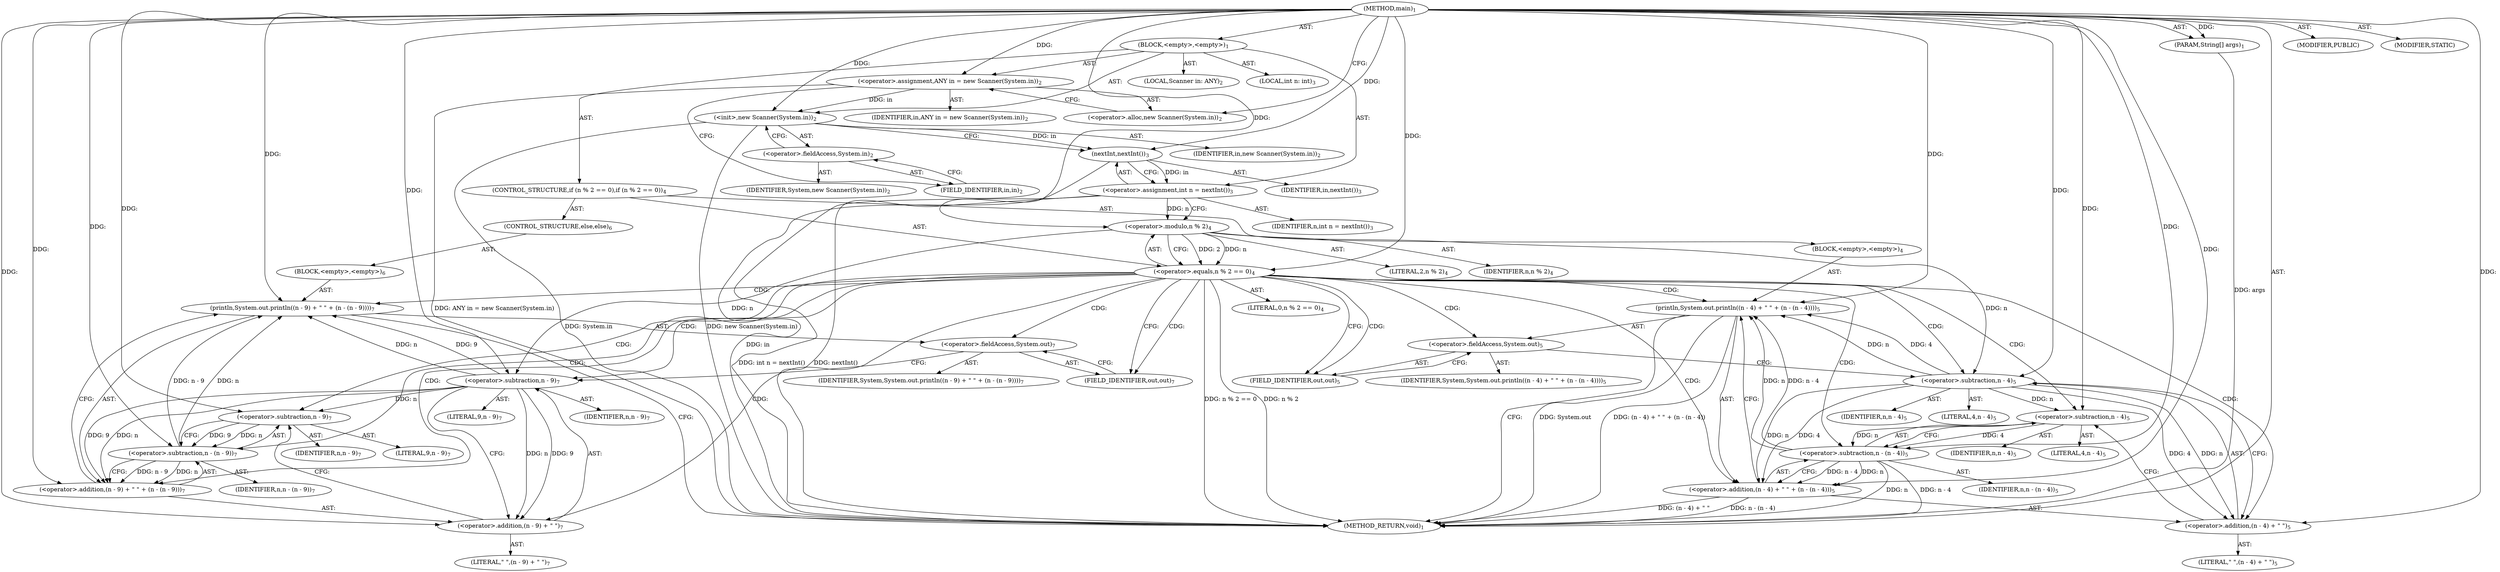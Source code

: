 digraph "main" {  
"19" [label = <(METHOD,main)<SUB>1</SUB>> ]
"20" [label = <(PARAM,String[] args)<SUB>1</SUB>> ]
"21" [label = <(BLOCK,&lt;empty&gt;,&lt;empty&gt;)<SUB>1</SUB>> ]
"4" [label = <(LOCAL,Scanner in: ANY)<SUB>2</SUB>> ]
"22" [label = <(&lt;operator&gt;.assignment,ANY in = new Scanner(System.in))<SUB>2</SUB>> ]
"23" [label = <(IDENTIFIER,in,ANY in = new Scanner(System.in))<SUB>2</SUB>> ]
"24" [label = <(&lt;operator&gt;.alloc,new Scanner(System.in))<SUB>2</SUB>> ]
"25" [label = <(&lt;init&gt;,new Scanner(System.in))<SUB>2</SUB>> ]
"3" [label = <(IDENTIFIER,in,new Scanner(System.in))<SUB>2</SUB>> ]
"26" [label = <(&lt;operator&gt;.fieldAccess,System.in)<SUB>2</SUB>> ]
"27" [label = <(IDENTIFIER,System,new Scanner(System.in))<SUB>2</SUB>> ]
"28" [label = <(FIELD_IDENTIFIER,in,in)<SUB>2</SUB>> ]
"29" [label = <(LOCAL,int n: int)<SUB>3</SUB>> ]
"30" [label = <(&lt;operator&gt;.assignment,int n = nextInt())<SUB>3</SUB>> ]
"31" [label = <(IDENTIFIER,n,int n = nextInt())<SUB>3</SUB>> ]
"32" [label = <(nextInt,nextInt())<SUB>3</SUB>> ]
"33" [label = <(IDENTIFIER,in,nextInt())<SUB>3</SUB>> ]
"34" [label = <(CONTROL_STRUCTURE,if (n % 2 == 0),if (n % 2 == 0))<SUB>4</SUB>> ]
"35" [label = <(&lt;operator&gt;.equals,n % 2 == 0)<SUB>4</SUB>> ]
"36" [label = <(&lt;operator&gt;.modulo,n % 2)<SUB>4</SUB>> ]
"37" [label = <(IDENTIFIER,n,n % 2)<SUB>4</SUB>> ]
"38" [label = <(LITERAL,2,n % 2)<SUB>4</SUB>> ]
"39" [label = <(LITERAL,0,n % 2 == 0)<SUB>4</SUB>> ]
"40" [label = <(BLOCK,&lt;empty&gt;,&lt;empty&gt;)<SUB>4</SUB>> ]
"41" [label = <(println,System.out.println((n - 4) + &quot; &quot; + (n - (n - 4))))<SUB>5</SUB>> ]
"42" [label = <(&lt;operator&gt;.fieldAccess,System.out)<SUB>5</SUB>> ]
"43" [label = <(IDENTIFIER,System,System.out.println((n - 4) + &quot; &quot; + (n - (n - 4))))<SUB>5</SUB>> ]
"44" [label = <(FIELD_IDENTIFIER,out,out)<SUB>5</SUB>> ]
"45" [label = <(&lt;operator&gt;.addition,(n - 4) + &quot; &quot; + (n - (n - 4)))<SUB>5</SUB>> ]
"46" [label = <(&lt;operator&gt;.addition,(n - 4) + &quot; &quot;)<SUB>5</SUB>> ]
"47" [label = <(&lt;operator&gt;.subtraction,n - 4)<SUB>5</SUB>> ]
"48" [label = <(IDENTIFIER,n,n - 4)<SUB>5</SUB>> ]
"49" [label = <(LITERAL,4,n - 4)<SUB>5</SUB>> ]
"50" [label = <(LITERAL,&quot; &quot;,(n - 4) + &quot; &quot;)<SUB>5</SUB>> ]
"51" [label = <(&lt;operator&gt;.subtraction,n - (n - 4))<SUB>5</SUB>> ]
"52" [label = <(IDENTIFIER,n,n - (n - 4))<SUB>5</SUB>> ]
"53" [label = <(&lt;operator&gt;.subtraction,n - 4)<SUB>5</SUB>> ]
"54" [label = <(IDENTIFIER,n,n - 4)<SUB>5</SUB>> ]
"55" [label = <(LITERAL,4,n - 4)<SUB>5</SUB>> ]
"56" [label = <(CONTROL_STRUCTURE,else,else)<SUB>6</SUB>> ]
"57" [label = <(BLOCK,&lt;empty&gt;,&lt;empty&gt;)<SUB>6</SUB>> ]
"58" [label = <(println,System.out.println((n - 9) + &quot; &quot; + (n - (n - 9))))<SUB>7</SUB>> ]
"59" [label = <(&lt;operator&gt;.fieldAccess,System.out)<SUB>7</SUB>> ]
"60" [label = <(IDENTIFIER,System,System.out.println((n - 9) + &quot; &quot; + (n - (n - 9))))<SUB>7</SUB>> ]
"61" [label = <(FIELD_IDENTIFIER,out,out)<SUB>7</SUB>> ]
"62" [label = <(&lt;operator&gt;.addition,(n - 9) + &quot; &quot; + (n - (n - 9)))<SUB>7</SUB>> ]
"63" [label = <(&lt;operator&gt;.addition,(n - 9) + &quot; &quot;)<SUB>7</SUB>> ]
"64" [label = <(&lt;operator&gt;.subtraction,n - 9)<SUB>7</SUB>> ]
"65" [label = <(IDENTIFIER,n,n - 9)<SUB>7</SUB>> ]
"66" [label = <(LITERAL,9,n - 9)<SUB>7</SUB>> ]
"67" [label = <(LITERAL,&quot; &quot;,(n - 9) + &quot; &quot;)<SUB>7</SUB>> ]
"68" [label = <(&lt;operator&gt;.subtraction,n - (n - 9))<SUB>7</SUB>> ]
"69" [label = <(IDENTIFIER,n,n - (n - 9))<SUB>7</SUB>> ]
"70" [label = <(&lt;operator&gt;.subtraction,n - 9)<SUB>7</SUB>> ]
"71" [label = <(IDENTIFIER,n,n - 9)<SUB>7</SUB>> ]
"72" [label = <(LITERAL,9,n - 9)<SUB>7</SUB>> ]
"73" [label = <(MODIFIER,PUBLIC)> ]
"74" [label = <(MODIFIER,STATIC)> ]
"75" [label = <(METHOD_RETURN,void)<SUB>1</SUB>> ]
  "19" -> "20"  [ label = "AST: "] 
  "19" -> "21"  [ label = "AST: "] 
  "19" -> "73"  [ label = "AST: "] 
  "19" -> "74"  [ label = "AST: "] 
  "19" -> "75"  [ label = "AST: "] 
  "21" -> "4"  [ label = "AST: "] 
  "21" -> "22"  [ label = "AST: "] 
  "21" -> "25"  [ label = "AST: "] 
  "21" -> "29"  [ label = "AST: "] 
  "21" -> "30"  [ label = "AST: "] 
  "21" -> "34"  [ label = "AST: "] 
  "22" -> "23"  [ label = "AST: "] 
  "22" -> "24"  [ label = "AST: "] 
  "25" -> "3"  [ label = "AST: "] 
  "25" -> "26"  [ label = "AST: "] 
  "26" -> "27"  [ label = "AST: "] 
  "26" -> "28"  [ label = "AST: "] 
  "30" -> "31"  [ label = "AST: "] 
  "30" -> "32"  [ label = "AST: "] 
  "32" -> "33"  [ label = "AST: "] 
  "34" -> "35"  [ label = "AST: "] 
  "34" -> "40"  [ label = "AST: "] 
  "34" -> "56"  [ label = "AST: "] 
  "35" -> "36"  [ label = "AST: "] 
  "35" -> "39"  [ label = "AST: "] 
  "36" -> "37"  [ label = "AST: "] 
  "36" -> "38"  [ label = "AST: "] 
  "40" -> "41"  [ label = "AST: "] 
  "41" -> "42"  [ label = "AST: "] 
  "41" -> "45"  [ label = "AST: "] 
  "42" -> "43"  [ label = "AST: "] 
  "42" -> "44"  [ label = "AST: "] 
  "45" -> "46"  [ label = "AST: "] 
  "45" -> "51"  [ label = "AST: "] 
  "46" -> "47"  [ label = "AST: "] 
  "46" -> "50"  [ label = "AST: "] 
  "47" -> "48"  [ label = "AST: "] 
  "47" -> "49"  [ label = "AST: "] 
  "51" -> "52"  [ label = "AST: "] 
  "51" -> "53"  [ label = "AST: "] 
  "53" -> "54"  [ label = "AST: "] 
  "53" -> "55"  [ label = "AST: "] 
  "56" -> "57"  [ label = "AST: "] 
  "57" -> "58"  [ label = "AST: "] 
  "58" -> "59"  [ label = "AST: "] 
  "58" -> "62"  [ label = "AST: "] 
  "59" -> "60"  [ label = "AST: "] 
  "59" -> "61"  [ label = "AST: "] 
  "62" -> "63"  [ label = "AST: "] 
  "62" -> "68"  [ label = "AST: "] 
  "63" -> "64"  [ label = "AST: "] 
  "63" -> "67"  [ label = "AST: "] 
  "64" -> "65"  [ label = "AST: "] 
  "64" -> "66"  [ label = "AST: "] 
  "68" -> "69"  [ label = "AST: "] 
  "68" -> "70"  [ label = "AST: "] 
  "70" -> "71"  [ label = "AST: "] 
  "70" -> "72"  [ label = "AST: "] 
  "22" -> "28"  [ label = "CFG: "] 
  "25" -> "32"  [ label = "CFG: "] 
  "30" -> "36"  [ label = "CFG: "] 
  "24" -> "22"  [ label = "CFG: "] 
  "26" -> "25"  [ label = "CFG: "] 
  "32" -> "30"  [ label = "CFG: "] 
  "35" -> "44"  [ label = "CFG: "] 
  "35" -> "61"  [ label = "CFG: "] 
  "28" -> "26"  [ label = "CFG: "] 
  "36" -> "35"  [ label = "CFG: "] 
  "41" -> "75"  [ label = "CFG: "] 
  "42" -> "47"  [ label = "CFG: "] 
  "45" -> "41"  [ label = "CFG: "] 
  "58" -> "75"  [ label = "CFG: "] 
  "44" -> "42"  [ label = "CFG: "] 
  "46" -> "53"  [ label = "CFG: "] 
  "51" -> "45"  [ label = "CFG: "] 
  "59" -> "64"  [ label = "CFG: "] 
  "62" -> "58"  [ label = "CFG: "] 
  "47" -> "46"  [ label = "CFG: "] 
  "53" -> "51"  [ label = "CFG: "] 
  "61" -> "59"  [ label = "CFG: "] 
  "63" -> "70"  [ label = "CFG: "] 
  "68" -> "62"  [ label = "CFG: "] 
  "64" -> "63"  [ label = "CFG: "] 
  "70" -> "68"  [ label = "CFG: "] 
  "19" -> "24"  [ label = "CFG: "] 
  "20" -> "75"  [ label = "DDG: args"] 
  "22" -> "75"  [ label = "DDG: ANY in = new Scanner(System.in)"] 
  "25" -> "75"  [ label = "DDG: System.in"] 
  "25" -> "75"  [ label = "DDG: new Scanner(System.in)"] 
  "32" -> "75"  [ label = "DDG: in"] 
  "30" -> "75"  [ label = "DDG: nextInt()"] 
  "30" -> "75"  [ label = "DDG: int n = nextInt()"] 
  "35" -> "75"  [ label = "DDG: n % 2"] 
  "35" -> "75"  [ label = "DDG: n % 2 == 0"] 
  "41" -> "75"  [ label = "DDG: System.out"] 
  "45" -> "75"  [ label = "DDG: (n - 4) + &quot; &quot;"] 
  "51" -> "75"  [ label = "DDG: n"] 
  "51" -> "75"  [ label = "DDG: n - 4"] 
  "45" -> "75"  [ label = "DDG: n - (n - 4)"] 
  "41" -> "75"  [ label = "DDG: (n - 4) + &quot; &quot; + (n - (n - 4))"] 
  "19" -> "20"  [ label = "DDG: "] 
  "19" -> "22"  [ label = "DDG: "] 
  "32" -> "30"  [ label = "DDG: in"] 
  "22" -> "25"  [ label = "DDG: in"] 
  "19" -> "25"  [ label = "DDG: "] 
  "25" -> "32"  [ label = "DDG: in"] 
  "19" -> "32"  [ label = "DDG: "] 
  "36" -> "35"  [ label = "DDG: n"] 
  "36" -> "35"  [ label = "DDG: 2"] 
  "19" -> "35"  [ label = "DDG: "] 
  "30" -> "36"  [ label = "DDG: n"] 
  "19" -> "36"  [ label = "DDG: "] 
  "47" -> "41"  [ label = "DDG: n"] 
  "47" -> "41"  [ label = "DDG: 4"] 
  "19" -> "41"  [ label = "DDG: "] 
  "51" -> "41"  [ label = "DDG: n"] 
  "51" -> "41"  [ label = "DDG: n - 4"] 
  "47" -> "45"  [ label = "DDG: n"] 
  "47" -> "45"  [ label = "DDG: 4"] 
  "19" -> "45"  [ label = "DDG: "] 
  "51" -> "45"  [ label = "DDG: n"] 
  "51" -> "45"  [ label = "DDG: n - 4"] 
  "64" -> "58"  [ label = "DDG: n"] 
  "64" -> "58"  [ label = "DDG: 9"] 
  "19" -> "58"  [ label = "DDG: "] 
  "68" -> "58"  [ label = "DDG: n"] 
  "68" -> "58"  [ label = "DDG: n - 9"] 
  "47" -> "46"  [ label = "DDG: n"] 
  "47" -> "46"  [ label = "DDG: 4"] 
  "19" -> "46"  [ label = "DDG: "] 
  "53" -> "51"  [ label = "DDG: n"] 
  "19" -> "51"  [ label = "DDG: "] 
  "53" -> "51"  [ label = "DDG: 4"] 
  "64" -> "62"  [ label = "DDG: n"] 
  "64" -> "62"  [ label = "DDG: 9"] 
  "19" -> "62"  [ label = "DDG: "] 
  "68" -> "62"  [ label = "DDG: n"] 
  "68" -> "62"  [ label = "DDG: n - 9"] 
  "36" -> "47"  [ label = "DDG: n"] 
  "19" -> "47"  [ label = "DDG: "] 
  "47" -> "53"  [ label = "DDG: n"] 
  "19" -> "53"  [ label = "DDG: "] 
  "64" -> "63"  [ label = "DDG: n"] 
  "64" -> "63"  [ label = "DDG: 9"] 
  "19" -> "63"  [ label = "DDG: "] 
  "70" -> "68"  [ label = "DDG: n"] 
  "19" -> "68"  [ label = "DDG: "] 
  "70" -> "68"  [ label = "DDG: 9"] 
  "36" -> "64"  [ label = "DDG: n"] 
  "19" -> "64"  [ label = "DDG: "] 
  "64" -> "70"  [ label = "DDG: n"] 
  "19" -> "70"  [ label = "DDG: "] 
  "35" -> "47"  [ label = "CDG: "] 
  "35" -> "58"  [ label = "CDG: "] 
  "35" -> "68"  [ label = "CDG: "] 
  "35" -> "61"  [ label = "CDG: "] 
  "35" -> "64"  [ label = "CDG: "] 
  "35" -> "42"  [ label = "CDG: "] 
  "35" -> "51"  [ label = "CDG: "] 
  "35" -> "46"  [ label = "CDG: "] 
  "35" -> "53"  [ label = "CDG: "] 
  "35" -> "41"  [ label = "CDG: "] 
  "35" -> "70"  [ label = "CDG: "] 
  "35" -> "45"  [ label = "CDG: "] 
  "35" -> "63"  [ label = "CDG: "] 
  "35" -> "59"  [ label = "CDG: "] 
  "35" -> "44"  [ label = "CDG: "] 
  "35" -> "62"  [ label = "CDG: "] 
}
